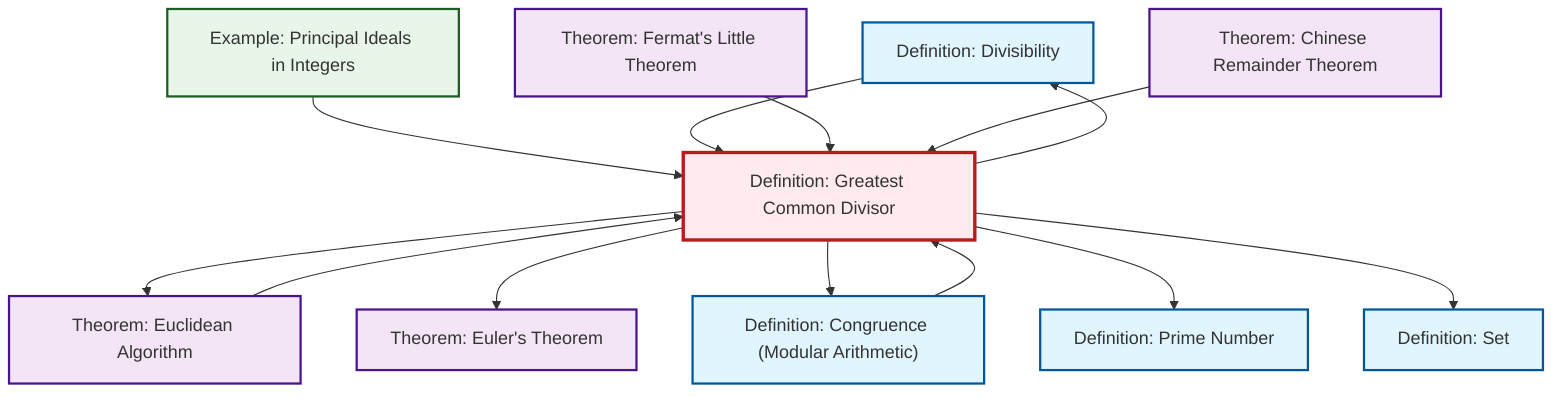 graph TD
    classDef definition fill:#e1f5fe,stroke:#01579b,stroke-width:2px
    classDef theorem fill:#f3e5f5,stroke:#4a148c,stroke-width:2px
    classDef axiom fill:#fff3e0,stroke:#e65100,stroke-width:2px
    classDef example fill:#e8f5e9,stroke:#1b5e20,stroke-width:2px
    classDef current fill:#ffebee,stroke:#b71c1c,stroke-width:3px
    def-divisibility["Definition: Divisibility"]:::definition
    thm-euclidean-algorithm["Theorem: Euclidean Algorithm"]:::theorem
    thm-chinese-remainder["Theorem: Chinese Remainder Theorem"]:::theorem
    def-prime["Definition: Prime Number"]:::definition
    def-congruence["Definition: Congruence (Modular Arithmetic)"]:::definition
    thm-euler["Theorem: Euler's Theorem"]:::theorem
    ex-principal-ideal["Example: Principal Ideals in Integers"]:::example
    def-gcd["Definition: Greatest Common Divisor"]:::definition
    def-set["Definition: Set"]:::definition
    thm-fermat-little["Theorem: Fermat's Little Theorem"]:::theorem
    def-gcd --> thm-euclidean-algorithm
    def-gcd --> thm-euler
    ex-principal-ideal --> def-gcd
    def-gcd --> def-congruence
    thm-euclidean-algorithm --> def-gcd
    def-divisibility --> def-gcd
    thm-fermat-little --> def-gcd
    def-gcd --> def-prime
    def-gcd --> def-divisibility
    thm-chinese-remainder --> def-gcd
    def-gcd --> def-set
    def-congruence --> def-gcd
    class def-gcd current